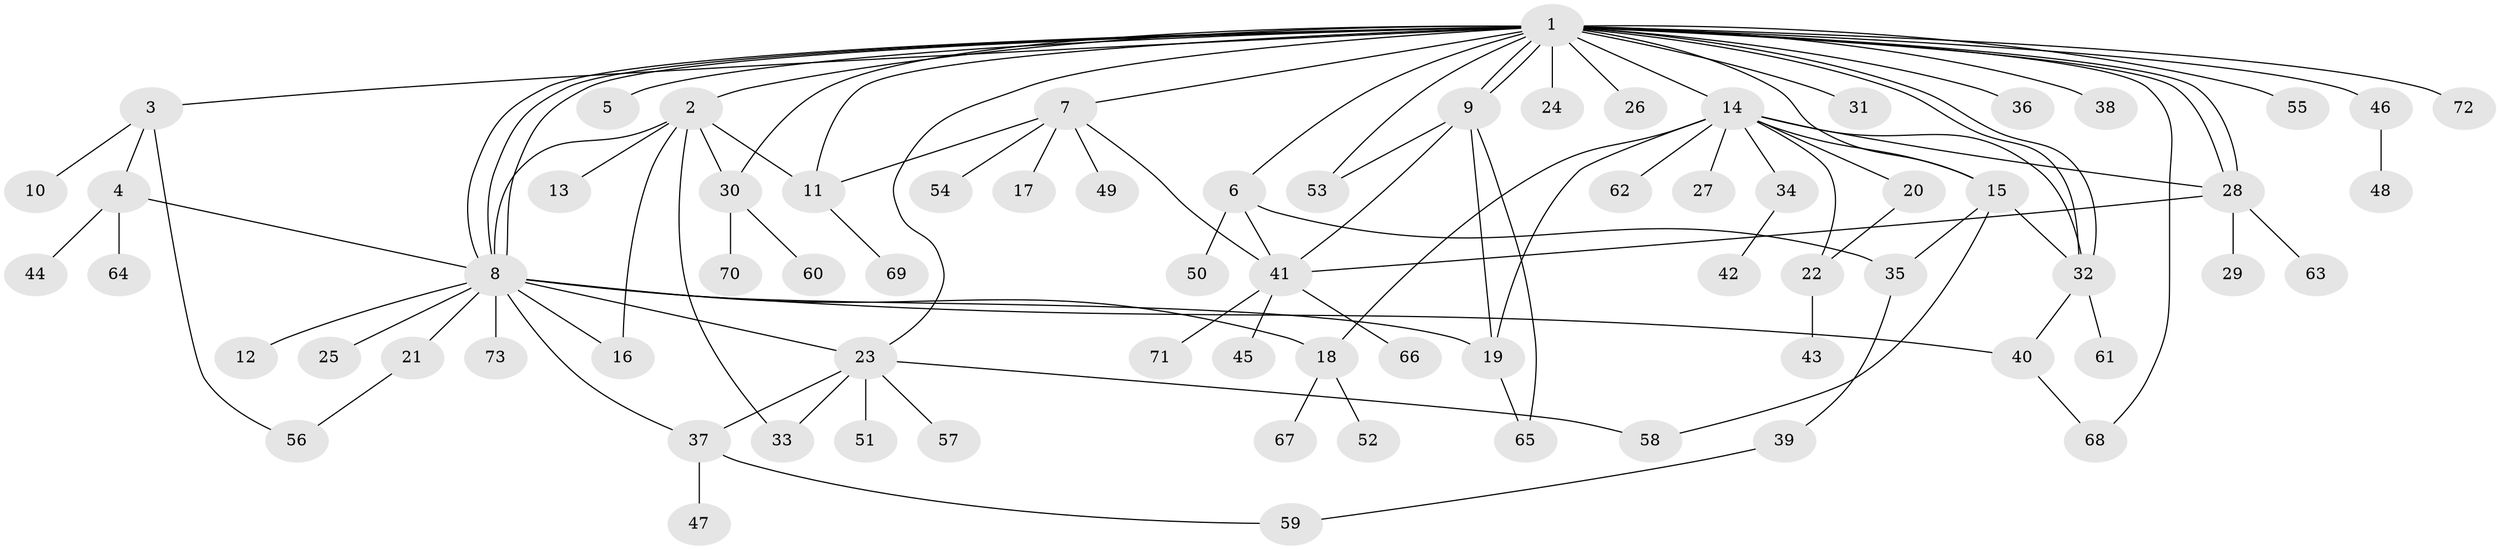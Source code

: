 // Generated by graph-tools (version 1.1) at 2025/46/03/09/25 04:46:53]
// undirected, 73 vertices, 105 edges
graph export_dot {
graph [start="1"]
  node [color=gray90,style=filled];
  1;
  2;
  3;
  4;
  5;
  6;
  7;
  8;
  9;
  10;
  11;
  12;
  13;
  14;
  15;
  16;
  17;
  18;
  19;
  20;
  21;
  22;
  23;
  24;
  25;
  26;
  27;
  28;
  29;
  30;
  31;
  32;
  33;
  34;
  35;
  36;
  37;
  38;
  39;
  40;
  41;
  42;
  43;
  44;
  45;
  46;
  47;
  48;
  49;
  50;
  51;
  52;
  53;
  54;
  55;
  56;
  57;
  58;
  59;
  60;
  61;
  62;
  63;
  64;
  65;
  66;
  67;
  68;
  69;
  70;
  71;
  72;
  73;
  1 -- 2;
  1 -- 3;
  1 -- 5;
  1 -- 6;
  1 -- 7;
  1 -- 8;
  1 -- 8;
  1 -- 8;
  1 -- 9;
  1 -- 9;
  1 -- 11;
  1 -- 14;
  1 -- 15;
  1 -- 23;
  1 -- 24;
  1 -- 26;
  1 -- 28;
  1 -- 28;
  1 -- 30;
  1 -- 31;
  1 -- 32;
  1 -- 32;
  1 -- 36;
  1 -- 38;
  1 -- 46;
  1 -- 53;
  1 -- 55;
  1 -- 68;
  1 -- 72;
  2 -- 8;
  2 -- 11;
  2 -- 13;
  2 -- 16;
  2 -- 30;
  2 -- 33;
  3 -- 4;
  3 -- 10;
  3 -- 56;
  4 -- 8;
  4 -- 44;
  4 -- 64;
  6 -- 35;
  6 -- 41;
  6 -- 50;
  7 -- 11;
  7 -- 17;
  7 -- 41;
  7 -- 49;
  7 -- 54;
  8 -- 12;
  8 -- 16;
  8 -- 18;
  8 -- 19;
  8 -- 21;
  8 -- 23;
  8 -- 25;
  8 -- 37;
  8 -- 40;
  8 -- 73;
  9 -- 19;
  9 -- 41;
  9 -- 53;
  9 -- 65;
  11 -- 69;
  14 -- 15;
  14 -- 18;
  14 -- 19;
  14 -- 20;
  14 -- 22;
  14 -- 27;
  14 -- 28;
  14 -- 32;
  14 -- 34;
  14 -- 62;
  15 -- 32;
  15 -- 35;
  15 -- 58;
  18 -- 52;
  18 -- 67;
  19 -- 65;
  20 -- 22;
  21 -- 56;
  22 -- 43;
  23 -- 33;
  23 -- 37;
  23 -- 51;
  23 -- 57;
  23 -- 58;
  28 -- 29;
  28 -- 41;
  28 -- 63;
  30 -- 60;
  30 -- 70;
  32 -- 40;
  32 -- 61;
  34 -- 42;
  35 -- 39;
  37 -- 47;
  37 -- 59;
  39 -- 59;
  40 -- 68;
  41 -- 45;
  41 -- 66;
  41 -- 71;
  46 -- 48;
}
